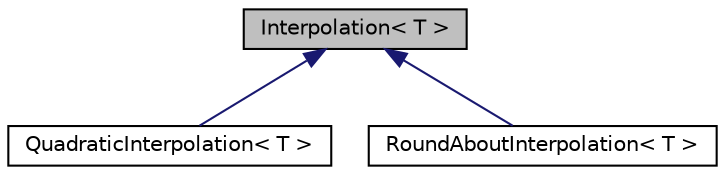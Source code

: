 digraph "Interpolation&lt; T &gt;"
{
  edge [fontname="Helvetica",fontsize="10",labelfontname="Helvetica",labelfontsize="10"];
  node [fontname="Helvetica",fontsize="10",shape=record];
  Node1 [label="Interpolation\< T \>",height=0.2,width=0.4,color="black", fillcolor="grey75", style="filled", fontcolor="black"];
  Node1 -> Node2 [dir="back",color="midnightblue",fontsize="10",style="solid",fontname="Helvetica"];
  Node2 [label="QuadraticInterpolation\< T \>",height=0.2,width=0.4,color="black", fillcolor="white", style="filled",URL="$classQuadraticInterpolation.html"];
  Node1 -> Node3 [dir="back",color="midnightblue",fontsize="10",style="solid",fontname="Helvetica"];
  Node3 [label="RoundAboutInterpolation\< T \>",height=0.2,width=0.4,color="black", fillcolor="white", style="filled",URL="$classRoundAboutInterpolation.html"];
}
